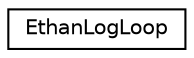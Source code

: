 digraph "Graphical Class Hierarchy"
{
 // LATEX_PDF_SIZE
  edge [fontname="Helvetica",fontsize="10",labelfontname="Helvetica",labelfontsize="10"];
  node [fontname="Helvetica",fontsize="10",shape=record];
  rankdir="LR";
  Node0 [label="EthanLogLoop",height=0.2,width=0.4,color="black", fillcolor="white", style="filled",URL="$classEthanLogLoop.html",tooltip=" "];
}
